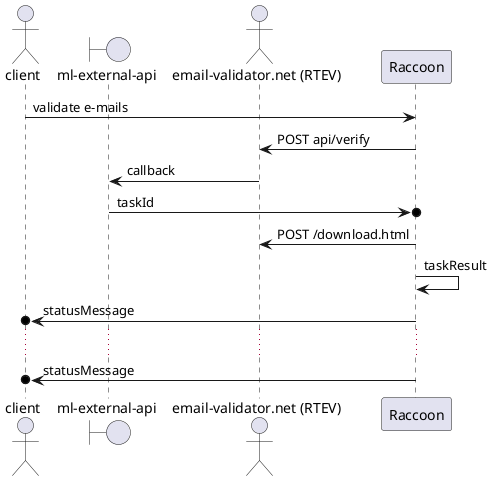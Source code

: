 @startuml
actor client
boundary "ml-external-api"
actor "email-validator.net (RTEV)" as RTEV

client -> Raccoon : validate e-mails
Raccoon -> RTEV : POST api/verify
RTEV -> "ml-external-api" : callback
"ml-external-api" ->o Raccoon : taskId
Raccoon -> RTEV : POST /download.html
Raccoon -> Raccoon : taskResult
Raccoon ->o client : statusMessage
...
Raccoon ->o client : statusMessage
@enduml